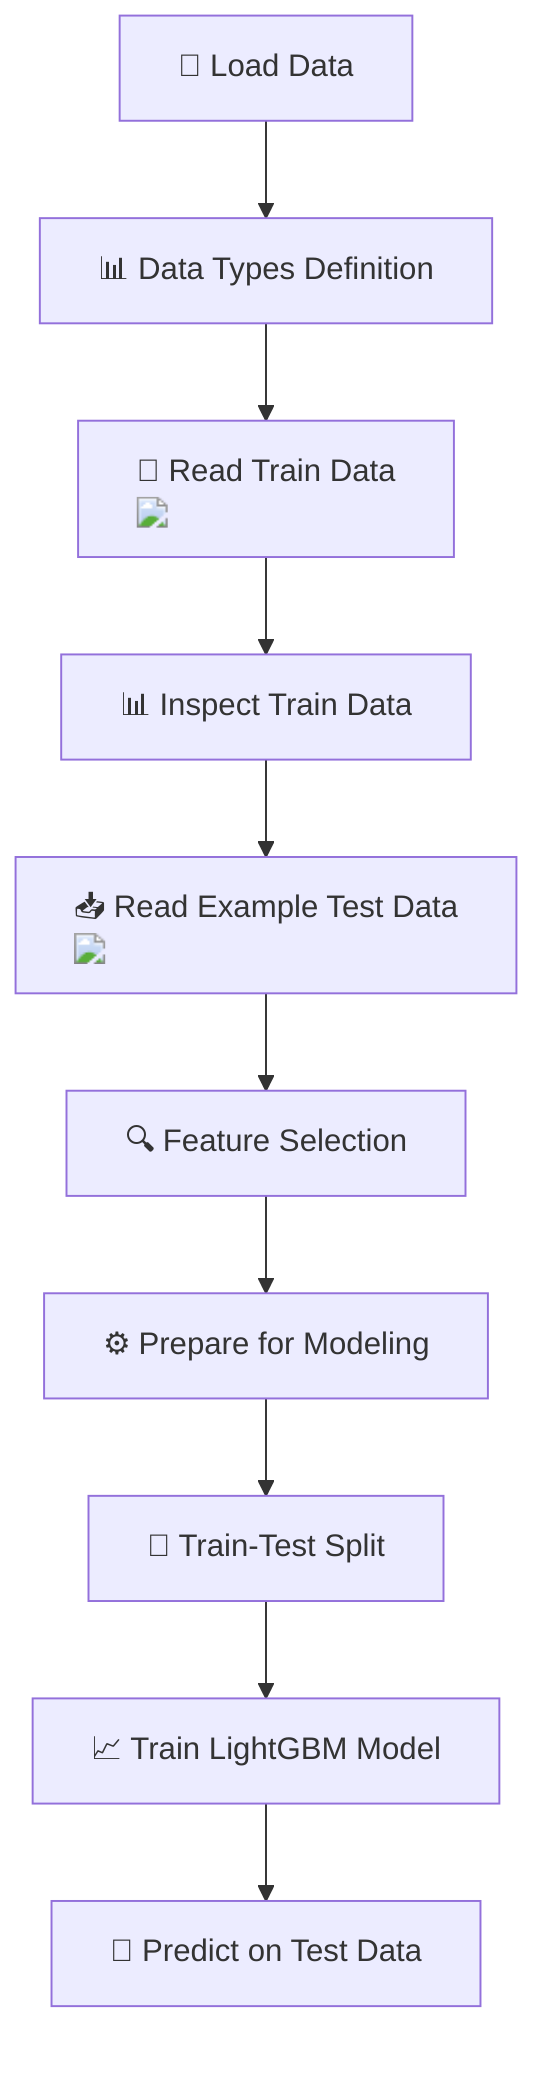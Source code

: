 graph TD;
    A["📁 Load Data"] --> B["📊 Data Types Definition"];
    B --> C["📂 Read Train Data<br/><img src='dummy_plots/table.svg' />"];
    C --> D["📊 Inspect Train Data"];
    D --> E["📥 Read Example Test Data<br/><img src='dummy_plots/table.svg' />"];
    E --> F["🔍 Feature Selection"];
    F --> G["⚙️ Prepare for Modeling"];
    G --> H["🧠 Train-Test Split"];
    H --> I["📈 Train LightGBM Model"];
    I --> J["🔄 Predict on Test Data"];